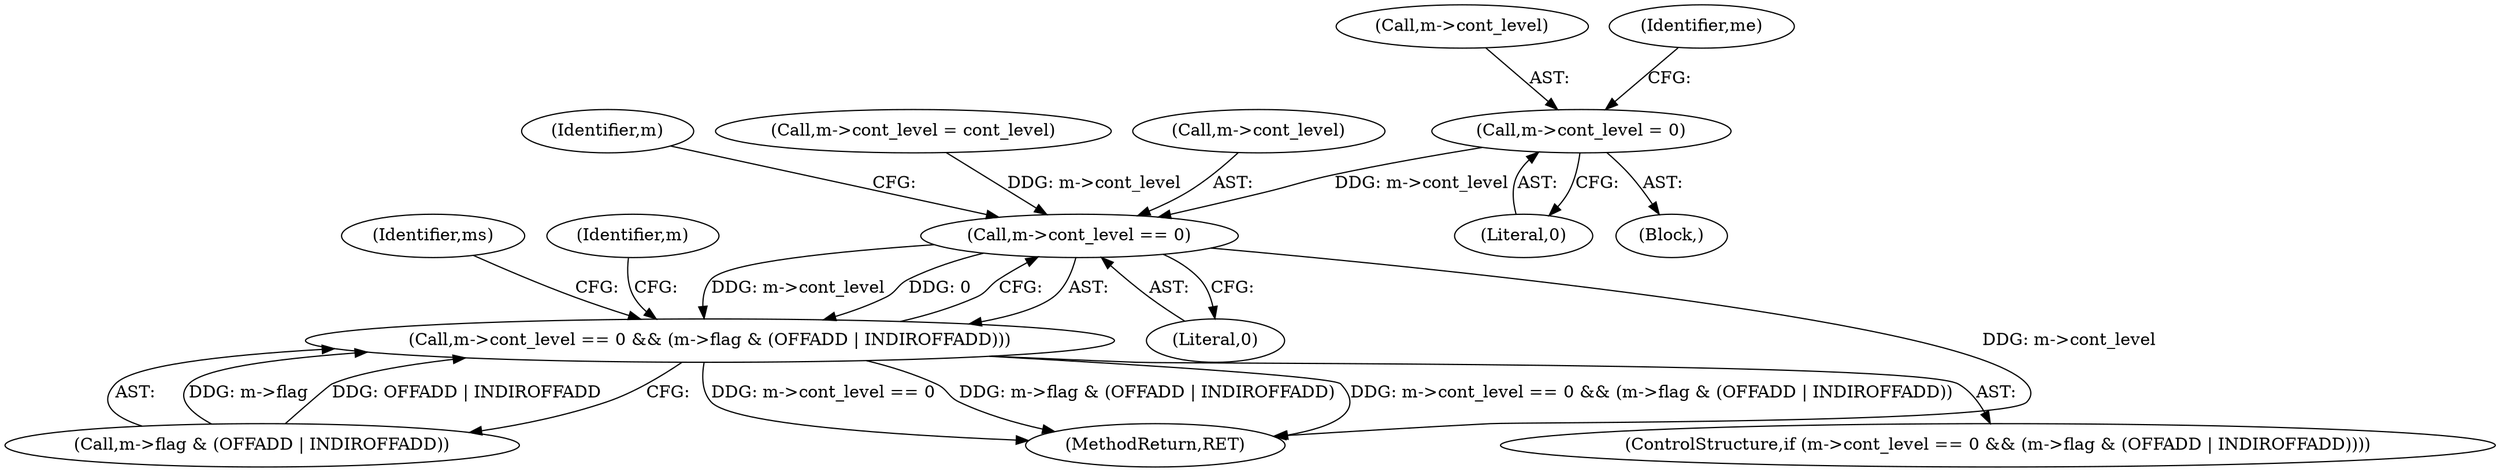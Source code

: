 digraph "0_file_4a284c89d6ef11aca34da65da7d673050a5ea320@pointer" {
"1000364" [label="(Call,m->cont_level = 0)"];
"1000439" [label="(Call,m->cont_level == 0)"];
"1000438" [label="(Call,m->cont_level == 0 && (m->flag & (OFFADD | INDIROFFADD)))"];
"1000439" [label="(Call,m->cont_level == 0)"];
"1000438" [label="(Call,m->cont_level == 0 && (m->flag & (OFFADD | INDIROFFADD)))"];
"1000446" [label="(Identifier,m)"];
"1000444" [label="(Call,m->flag & (OFFADD | INDIROFFADD))"];
"1000311" [label="(Call,m->cont_level = cont_level)"];
"1000365" [label="(Call,m->cont_level)"];
"1000364" [label="(Call,m->cont_level = 0)"];
"1000371" [label="(Identifier,me)"];
"1000317" [label="(Block,)"];
"1000454" [label="(Identifier,ms)"];
"1000443" [label="(Literal,0)"];
"1000462" [label="(Identifier,m)"];
"1001537" [label="(MethodReturn,RET)"];
"1000368" [label="(Literal,0)"];
"1000437" [label="(ControlStructure,if (m->cont_level == 0 && (m->flag & (OFFADD | INDIROFFADD))))"];
"1000440" [label="(Call,m->cont_level)"];
"1000364" -> "1000317"  [label="AST: "];
"1000364" -> "1000368"  [label="CFG: "];
"1000365" -> "1000364"  [label="AST: "];
"1000368" -> "1000364"  [label="AST: "];
"1000371" -> "1000364"  [label="CFG: "];
"1000364" -> "1000439"  [label="DDG: m->cont_level"];
"1000439" -> "1000438"  [label="AST: "];
"1000439" -> "1000443"  [label="CFG: "];
"1000440" -> "1000439"  [label="AST: "];
"1000443" -> "1000439"  [label="AST: "];
"1000446" -> "1000439"  [label="CFG: "];
"1000438" -> "1000439"  [label="CFG: "];
"1000439" -> "1001537"  [label="DDG: m->cont_level"];
"1000439" -> "1000438"  [label="DDG: m->cont_level"];
"1000439" -> "1000438"  [label="DDG: 0"];
"1000311" -> "1000439"  [label="DDG: m->cont_level"];
"1000438" -> "1000437"  [label="AST: "];
"1000438" -> "1000444"  [label="CFG: "];
"1000444" -> "1000438"  [label="AST: "];
"1000454" -> "1000438"  [label="CFG: "];
"1000462" -> "1000438"  [label="CFG: "];
"1000438" -> "1001537"  [label="DDG: m->cont_level == 0 && (m->flag & (OFFADD | INDIROFFADD))"];
"1000438" -> "1001537"  [label="DDG: m->cont_level == 0"];
"1000438" -> "1001537"  [label="DDG: m->flag & (OFFADD | INDIROFFADD)"];
"1000444" -> "1000438"  [label="DDG: m->flag"];
"1000444" -> "1000438"  [label="DDG: OFFADD | INDIROFFADD"];
}
